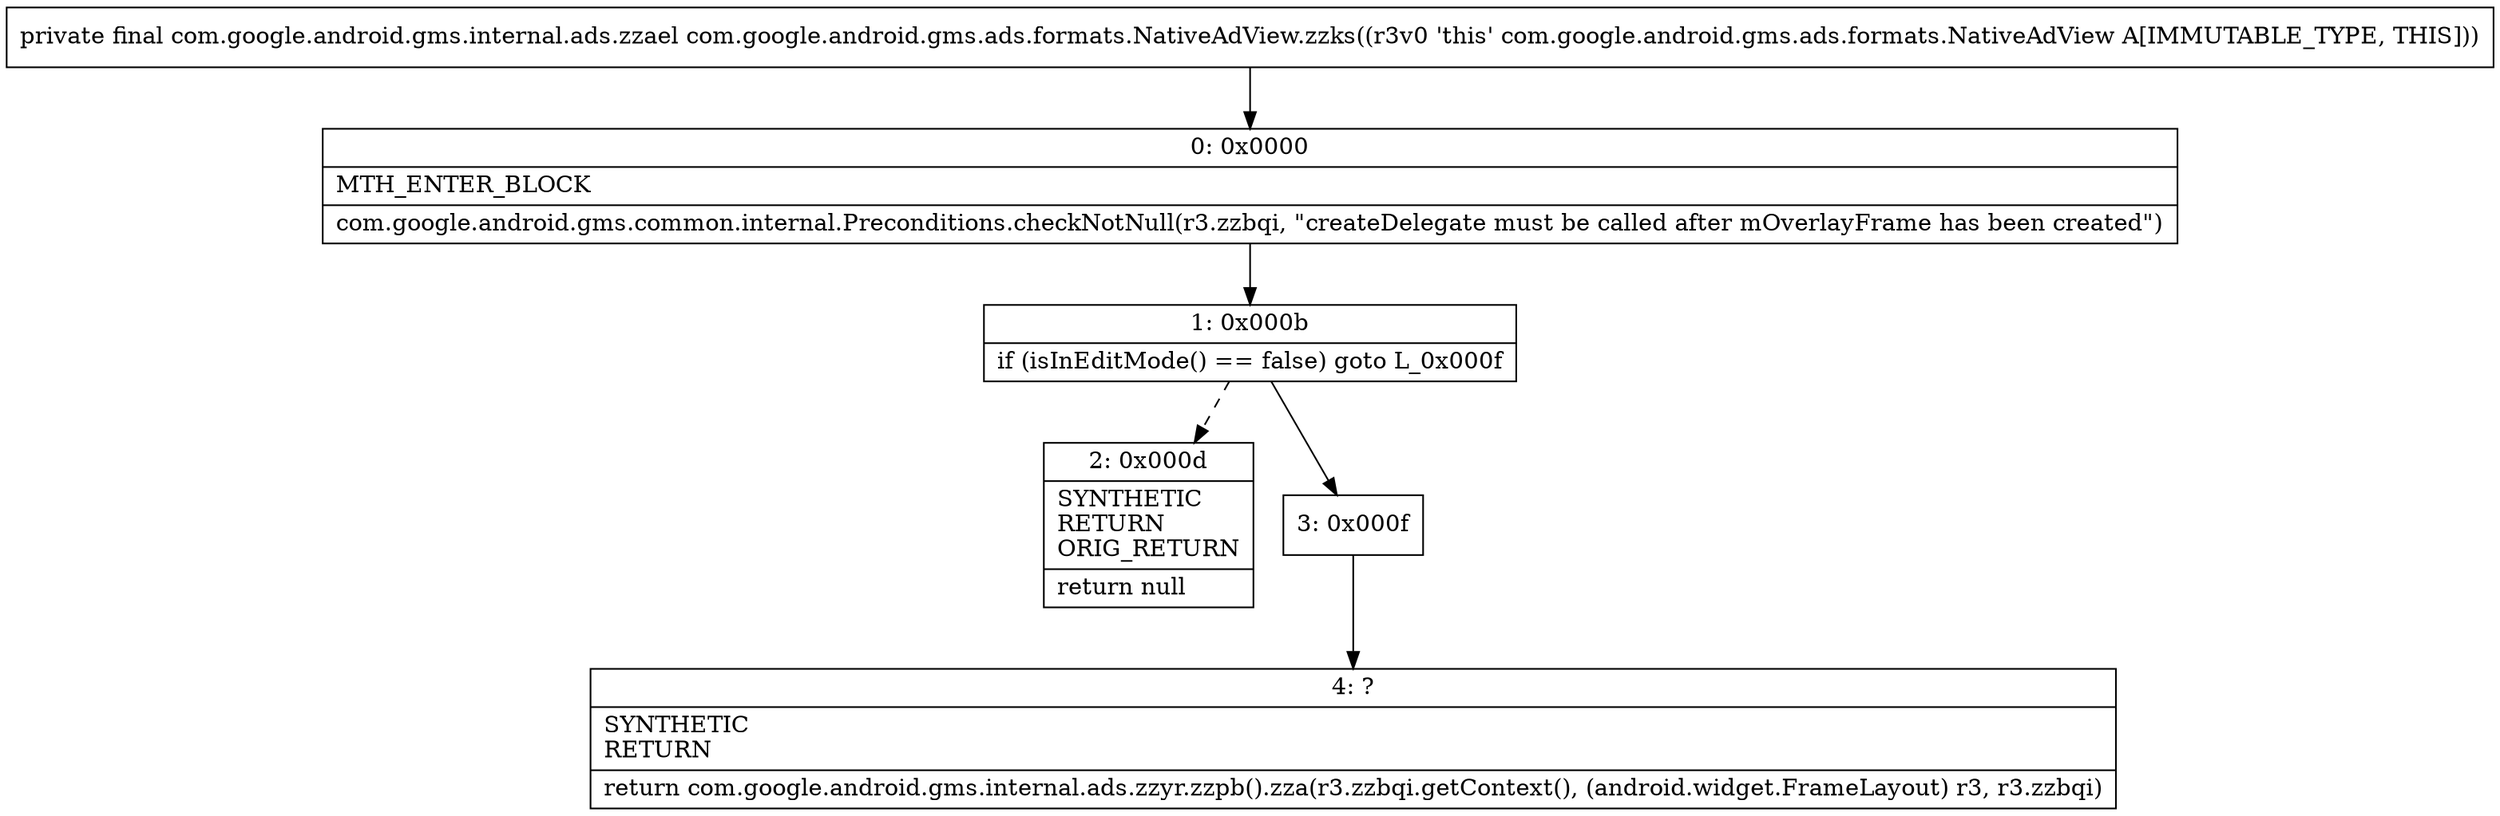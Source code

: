 digraph "CFG forcom.google.android.gms.ads.formats.NativeAdView.zzks()Lcom\/google\/android\/gms\/internal\/ads\/zzael;" {
Node_0 [shape=record,label="{0\:\ 0x0000|MTH_ENTER_BLOCK\l|com.google.android.gms.common.internal.Preconditions.checkNotNull(r3.zzbqi, \"createDelegate must be called after mOverlayFrame has been created\")\l}"];
Node_1 [shape=record,label="{1\:\ 0x000b|if (isInEditMode() == false) goto L_0x000f\l}"];
Node_2 [shape=record,label="{2\:\ 0x000d|SYNTHETIC\lRETURN\lORIG_RETURN\l|return null\l}"];
Node_3 [shape=record,label="{3\:\ 0x000f}"];
Node_4 [shape=record,label="{4\:\ ?|SYNTHETIC\lRETURN\l|return com.google.android.gms.internal.ads.zzyr.zzpb().zza(r3.zzbqi.getContext(), (android.widget.FrameLayout) r3, r3.zzbqi)\l}"];
MethodNode[shape=record,label="{private final com.google.android.gms.internal.ads.zzael com.google.android.gms.ads.formats.NativeAdView.zzks((r3v0 'this' com.google.android.gms.ads.formats.NativeAdView A[IMMUTABLE_TYPE, THIS])) }"];
MethodNode -> Node_0;
Node_0 -> Node_1;
Node_1 -> Node_2[style=dashed];
Node_1 -> Node_3;
Node_3 -> Node_4;
}

